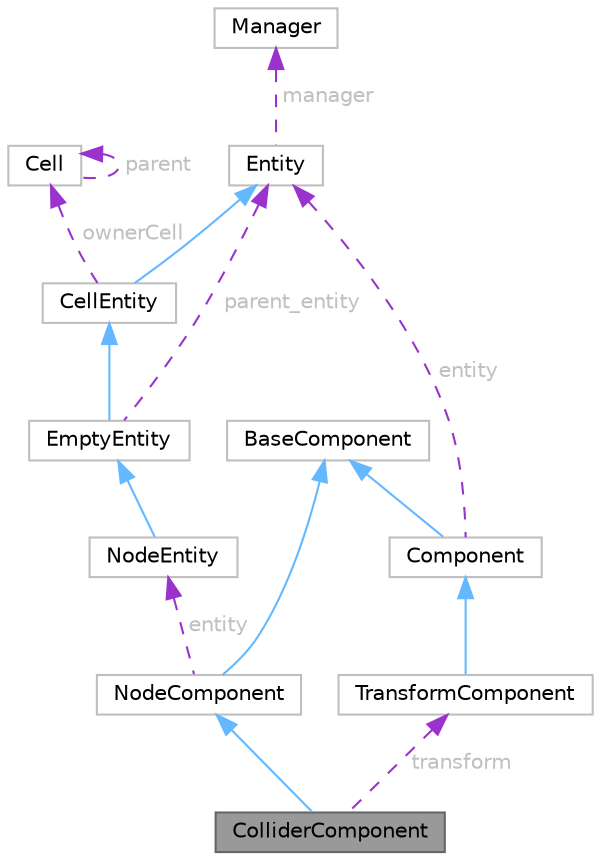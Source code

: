 digraph "ColliderComponent"
{
 // LATEX_PDF_SIZE
  bgcolor="transparent";
  edge [fontname=Helvetica,fontsize=10,labelfontname=Helvetica,labelfontsize=10];
  node [fontname=Helvetica,fontsize=10,shape=box,height=0.2,width=0.4];
  Node1 [id="Node000001",label="ColliderComponent",height=0.2,width=0.4,color="gray40", fillcolor="grey60", style="filled", fontcolor="black",tooltip=" "];
  Node2 -> Node1 [id="edge15_Node000001_Node000002",dir="back",color="steelblue1",style="solid",tooltip=" "];
  Node2 [id="Node000002",label="NodeComponent",height=0.2,width=0.4,color="grey75", fillcolor="white", style="filled",URL="$classNodeComponent.html",tooltip=" "];
  Node3 -> Node2 [id="edge16_Node000002_Node000003",dir="back",color="steelblue1",style="solid",tooltip=" "];
  Node3 [id="Node000003",label="BaseComponent",height=0.2,width=0.4,color="grey75", fillcolor="white", style="filled",URL="$classBaseComponent.html",tooltip=" "];
  Node4 -> Node2 [id="edge17_Node000002_Node000004",dir="back",color="darkorchid3",style="dashed",tooltip=" ",label=" entity",fontcolor="grey" ];
  Node4 [id="Node000004",label="NodeEntity",height=0.2,width=0.4,color="grey75", fillcolor="white", style="filled",URL="$classNodeEntity.html",tooltip=" "];
  Node5 -> Node4 [id="edge18_Node000004_Node000005",dir="back",color="steelblue1",style="solid",tooltip=" "];
  Node5 [id="Node000005",label="EmptyEntity",height=0.2,width=0.4,color="grey75", fillcolor="white", style="filled",URL="$classEmptyEntity.html",tooltip=" "];
  Node6 -> Node5 [id="edge19_Node000005_Node000006",dir="back",color="steelblue1",style="solid",tooltip=" "];
  Node6 [id="Node000006",label="CellEntity",height=0.2,width=0.4,color="grey75", fillcolor="white", style="filled",URL="$classCellEntity.html",tooltip=" "];
  Node7 -> Node6 [id="edge20_Node000006_Node000007",dir="back",color="steelblue1",style="solid",tooltip=" "];
  Node7 [id="Node000007",label="Entity",height=0.2,width=0.4,color="grey75", fillcolor="white", style="filled",URL="$classEntity.html",tooltip=" "];
  Node8 -> Node7 [id="edge21_Node000007_Node000008",dir="back",color="darkorchid3",style="dashed",tooltip=" ",label=" manager",fontcolor="grey" ];
  Node8 [id="Node000008",label="Manager",height=0.2,width=0.4,color="grey75", fillcolor="white", style="filled",URL="$classManager.html",tooltip=" "];
  Node9 -> Node6 [id="edge22_Node000006_Node000009",dir="back",color="darkorchid3",style="dashed",tooltip=" ",label=" ownerCell",fontcolor="grey" ];
  Node9 [id="Node000009",label="Cell",height=0.2,width=0.4,color="grey75", fillcolor="white", style="filled",URL="$structCell.html",tooltip=" "];
  Node9 -> Node9 [id="edge23_Node000009_Node000009",dir="back",color="darkorchid3",style="dashed",tooltip=" ",label=" parent",fontcolor="grey" ];
  Node7 -> Node5 [id="edge24_Node000005_Node000007",dir="back",color="darkorchid3",style="dashed",tooltip=" ",label=" parent_entity",fontcolor="grey" ];
  Node10 -> Node1 [id="edge25_Node000001_Node000010",dir="back",color="darkorchid3",style="dashed",tooltip=" ",label=" transform",fontcolor="grey" ];
  Node10 [id="Node000010",label="TransformComponent",height=0.2,width=0.4,color="grey75", fillcolor="white", style="filled",URL="$classTransformComponent.html",tooltip=" "];
  Node11 -> Node10 [id="edge26_Node000010_Node000011",dir="back",color="steelblue1",style="solid",tooltip=" "];
  Node11 [id="Node000011",label="Component",height=0.2,width=0.4,color="grey75", fillcolor="white", style="filled",URL="$classComponent.html",tooltip=" "];
  Node3 -> Node11 [id="edge27_Node000011_Node000003",dir="back",color="steelblue1",style="solid",tooltip=" "];
  Node7 -> Node11 [id="edge28_Node000011_Node000007",dir="back",color="darkorchid3",style="dashed",tooltip=" ",label=" entity",fontcolor="grey" ];
}
